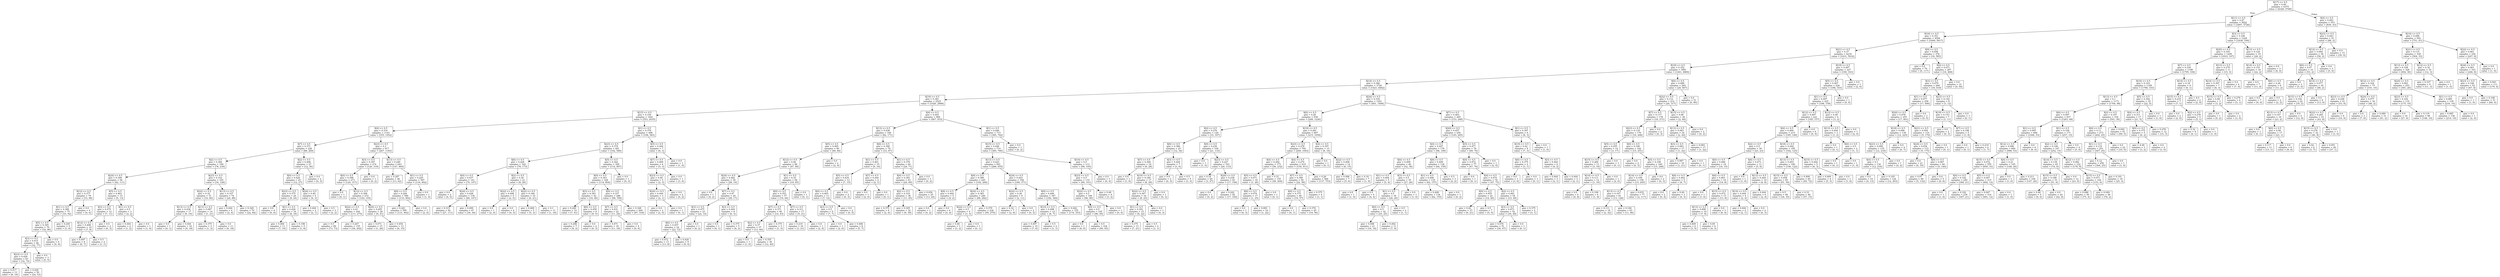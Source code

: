 digraph Tree {
node [shape=box] ;
0 [label="X[17] <= 0.5\ngini = 0.49\nsamples = 6375\nvalue = [4326, 5769]"] ;
1 [label="X[11] <= 0.5\ngini = 0.47\nsamples = 5822\nvalue = [3487, 5726]"] ;
0 -> 1 [labeldistance=2.5, labelangle=45, headlabel="True"] ;
2 [label="X[16] <= 0.5\ngini = 0.351\nsamples = 4594\nvalue = [1649, 5617]"] ;
1 -> 2 ;
3 [label="X[21] <= 0.5\ngini = 0.37\nsamples = 4218\nvalue = [1631, 5032]"] ;
2 -> 3 ;
4 [label="X[18] <= 0.5\ngini = 0.352\nsamples = 3991\nvalue = [1441, 4869]"] ;
3 -> 4 ;
5 [label="X[14] <= 0.5\ngini = 0.366\nsamples = 3726\nvalue = [1421, 4462]"] ;
4 -> 5 ;
6 [label="X[19] <= 0.5\ngini = 0.381\nsamples = 2525\nvalue = [1020, 2968]"] ;
5 -> 6 ;
7 [label="X[15] <= 0.5\ngini = 0.336\nsamples = 1641\nvalue = [553, 2035]"] ;
6 -> 7 ;
8 [label="X[4] <= 0.5\ngini = 0.316\nsamples = 1143\nvalue = [355, 1452]"] ;
7 -> 8 ;
9 [label="X[7] <= 0.5\ngini = 0.371\nsamples = 226\nvalue = [88, 269]"] ;
8 -> 9 ;
10 [label="X[2] <= 0.5\ngini = 0.366\nsamples = 199\nvalue = [76, 239]"] ;
9 -> 10 ;
11 [label="X[24] <= 0.5\ngini = 0.398\nsamples = 94\nvalue = [42, 111]"] ;
10 -> 11 ;
12 [label="X[12] <= 0.5\ngini = 0.377\nsamples = 79\nvalue = [33, 98]"] ;
11 -> 12 ;
13 [label="X[1] <= 0.5\ngini = 0.389\nsamples = 75\nvalue = [33, 92]"] ;
12 -> 13 ;
14 [label="X[5] <= 0.5\ngini = 0.395\nsamples = 70\nvalue = [32, 86]"] ;
13 -> 14 ;
15 [label="X[3] <= 0.5\ngini = 0.415\nsamples = 66\nvalue = [32, 77]"] ;
14 -> 15 ;
16 [label="X[23] <= 0.5\ngini = 0.426\nsamples = 63\nvalue = [32, 72]"] ;
15 -> 16 ;
17 [label="gini = 0.417\nsamples = 13\nvalue = [8, 19]"] ;
16 -> 17 ;
18 [label="gini = 0.429\nsamples = 50\nvalue = [24, 53]"] ;
16 -> 18 ;
19 [label="gini = 0.0\nsamples = 3\nvalue = [0, 5]"] ;
15 -> 19 ;
20 [label="gini = 0.0\nsamples = 4\nvalue = [0, 9]"] ;
14 -> 20 ;
21 [label="gini = 0.245\nsamples = 5\nvalue = [1, 6]"] ;
13 -> 21 ;
22 [label="gini = 0.0\nsamples = 4\nvalue = [0, 6]"] ;
12 -> 22 ;
23 [label="X[5] <= 0.5\ngini = 0.483\nsamples = 15\nvalue = [9, 13]"] ;
11 -> 23 ;
24 [label="X[3] <= 0.5\ngini = 0.475\nsamples = 12\nvalue = [7, 11]"] ;
23 -> 24 ;
25 [label="X[12] <= 0.5\ngini = 0.498\nsamples = 10\nvalue = [7, 8]"] ;
24 -> 25 ;
26 [label="gini = 0.497\nsamples = 8\nvalue = [6, 7]"] ;
25 -> 26 ;
27 [label="gini = 0.5\nsamples = 2\nvalue = [1, 1]"] ;
25 -> 27 ;
28 [label="gini = 0.0\nsamples = 2\nvalue = [0, 3]"] ;
24 -> 28 ;
29 [label="X[1] <= 0.5\ngini = 0.5\nsamples = 3\nvalue = [2, 2]"] ;
23 -> 29 ;
30 [label="gini = 0.444\nsamples = 2\nvalue = [1, 2]"] ;
29 -> 30 ;
31 [label="gini = 0.0\nsamples = 1\nvalue = [1, 0]"] ;
29 -> 31 ;
32 [label="X[23] <= 0.5\ngini = 0.332\nsamples = 105\nvalue = [34, 128]"] ;
10 -> 32 ;
33 [label="X[22] <= 0.5\ngini = 0.32\nsamples = 31\nvalue = [10, 40]"] ;
32 -> 33 ;
34 [label="X[13] <= 0.5\ngini = 0.436\nsamples = 17\nvalue = [9, 19]"] ;
33 -> 34 ;
35 [label="gini = 0.0\nsamples = 1\nvalue = [0, 1]"] ;
34 -> 35 ;
36 [label="gini = 0.444\nsamples = 16\nvalue = [9, 18]"] ;
34 -> 36 ;
37 [label="X[13] <= 0.5\ngini = 0.087\nsamples = 14\nvalue = [1, 21]"] ;
33 -> 37 ;
38 [label="gini = 0.375\nsamples = 3\nvalue = [1, 3]"] ;
37 -> 38 ;
39 [label="gini = 0.0\nsamples = 11\nvalue = [0, 18]"] ;
37 -> 39 ;
40 [label="X[13] <= 0.5\ngini = 0.337\nsamples = 74\nvalue = [24, 88]"] ;
32 -> 40 ;
41 [label="gini = 0.444\nsamples = 4\nvalue = [2, 4]"] ;
40 -> 41 ;
42 [label="gini = 0.329\nsamples = 70\nvalue = [22, 84]"] ;
40 -> 42 ;
43 [label="X[2] <= 0.5\ngini = 0.408\nsamples = 27\nvalue = [12, 30]"] ;
9 -> 43 ;
44 [label="X[0] <= 0.5\ngini = 0.426\nsamples = 25\nvalue = [12, 27]"] ;
43 -> 44 ;
45 [label="X[23] <= 0.5\ngini = 0.375\nsamples = 20\nvalue = [8, 24]"] ;
44 -> 45 ;
46 [label="gini = 0.0\nsamples = 4\nvalue = [0, 6]"] ;
45 -> 46 ;
47 [label="X[1] <= 0.5\ngini = 0.426\nsamples = 16\nvalue = [8, 18]"] ;
45 -> 47 ;
48 [label="gini = 0.484\nsamples = 11\nvalue = [7, 10]"] ;
47 -> 48 ;
49 [label="gini = 0.198\nsamples = 5\nvalue = [1, 8]"] ;
47 -> 49 ;
50 [label="X[24] <= 0.5\ngini = 0.49\nsamples = 5\nvalue = [4, 3]"] ;
44 -> 50 ;
51 [label="gini = 0.444\nsamples = 2\nvalue = [2, 1]"] ;
50 -> 51 ;
52 [label="gini = 0.5\nsamples = 3\nvalue = [2, 2]"] ;
50 -> 52 ;
53 [label="gini = 0.0\nsamples = 2\nvalue = [0, 3]"] ;
43 -> 53 ;
54 [label="X[23] <= 0.5\ngini = 0.3\nsamples = 917\nvalue = [267, 1183]"] ;
8 -> 54 ;
55 [label="X[3] <= 0.5\ngini = 0.397\nsamples = 274\nvalue = [120, 319]"] ;
54 -> 55 ;
56 [label="X[0] <= 0.5\ngini = 0.398\nsamples = 273\nvalue = [120, 317]"] ;
55 -> 56 ;
57 [label="gini = 0.0\nsamples = 1\nvalue = [0, 1]"] ;
56 -> 57 ;
58 [label="X[12] <= 0.5\ngini = 0.399\nsamples = 272\nvalue = [120, 316]"] ;
56 -> 58 ;
59 [label="X[22] <= 0.5\ngini = 0.41\nsamples = 244\nvalue = [111, 275]"] ;
58 -> 59 ;
60 [label="gini = 0.5\nsamples = 89\nvalue = [73, 73]"] ;
59 -> 60 ;
61 [label="gini = 0.267\nsamples = 155\nvalue = [38, 202]"] ;
59 -> 61 ;
62 [label="X[24] <= 0.5\ngini = 0.295\nsamples = 28\nvalue = [9, 41]"] ;
58 -> 62 ;
63 [label="gini = 0.071\nsamples = 15\nvalue = [1, 26]"] ;
62 -> 63 ;
64 [label="gini = 0.454\nsamples = 13\nvalue = [8, 15]"] ;
62 -> 64 ;
65 [label="gini = 0.0\nsamples = 1\nvalue = [0, 2]"] ;
55 -> 65 ;
66 [label="X[13] <= 0.5\ngini = 0.249\nsamples = 643\nvalue = [147, 864]"] ;
54 -> 66 ;
67 [label="gini = 0.287\nsamples = 46\nvalue = [13, 62]"] ;
66 -> 67 ;
68 [label="X[1] <= 0.5\ngini = 0.245\nsamples = 597\nvalue = [134, 802]"] ;
66 -> 68 ;
69 [label="X[8] <= 0.5\ngini = 0.244\nsamples = 596\nvalue = [133, 802]"] ;
68 -> 69 ;
70 [label="gini = 0.241\nsamples = 595\nvalue = [131, 802]"] ;
69 -> 70 ;
71 [label="gini = 0.0\nsamples = 1\nvalue = [2, 0]"] ;
69 -> 71 ;
72 [label="gini = 0.0\nsamples = 1\nvalue = [1, 0]"] ;
68 -> 72 ;
73 [label="X[1] <= 0.5\ngini = 0.378\nsamples = 498\nvalue = [198, 583]"] ;
7 -> 73 ;
74 [label="X[23] <= 0.5\ngini = 0.374\nsamples = 491\nvalue = [192, 580]"] ;
73 -> 74 ;
75 [label="X[6] <= 0.5\ngini = 0.428\nsamples = 162\nvalue = [78, 173]"] ;
74 -> 75 ;
76 [label="X[4] <= 0.5\ngini = 0.437\nsamples = 141\nvalue = [70, 147]"] ;
75 -> 76 ;
77 [label="gini = 0.0\nsamples = 2\nvalue = [4, 0]"] ;
76 -> 77 ;
78 [label="X[24] <= 0.5\ngini = 0.428\nsamples = 139\nvalue = [66, 147]"] ;
76 -> 78 ;
79 [label="gini = 0.315\nsamples = 92\nvalue = [27, 111]"] ;
78 -> 79 ;
80 [label="gini = 0.499\nsamples = 47\nvalue = [39, 36]"] ;
78 -> 80 ;
81 [label="X[2] <= 0.5\ngini = 0.36\nsamples = 21\nvalue = [8, 26]"] ;
75 -> 81 ;
82 [label="X[22] <= 0.5\ngini = 0.408\nsamples = 5\nvalue = [2, 5]"] ;
81 -> 82 ;
83 [label="gini = 0.0\nsamples = 1\nvalue = [2, 0]"] ;
82 -> 83 ;
84 [label="gini = 0.0\nsamples = 4\nvalue = [0, 5]"] ;
82 -> 84 ;
85 [label="X[22] <= 0.5\ngini = 0.346\nsamples = 16\nvalue = [6, 21]"] ;
81 -> 85 ;
86 [label="gini = 0.469\nsamples = 5\nvalue = [5, 3]"] ;
85 -> 86 ;
87 [label="gini = 0.1\nsamples = 11\nvalue = [1, 18]"] ;
85 -> 87 ;
88 [label="X[5] <= 0.5\ngini = 0.342\nsamples = 329\nvalue = [114, 407]"] ;
74 -> 88 ;
89 [label="X[0] <= 0.5\ngini = 0.343\nsamples = 328\nvalue = [114, 404]"] ;
88 -> 89 ;
90 [label="X[3] <= 0.5\ngini = 0.383\nsamples = 42\nvalue = [16, 46]"] ;
89 -> 90 ;
91 [label="gini = 0.249\nsamples = 33\nvalue = [7, 41]"] ;
90 -> 91 ;
92 [label="X[6] <= 0.5\ngini = 0.459\nsamples = 9\nvalue = [9, 5]"] ;
90 -> 92 ;
93 [label="gini = 0.298\nsamples = 7\nvalue = [9, 2]"] ;
92 -> 93 ;
94 [label="gini = 0.0\nsamples = 2\nvalue = [0, 3]"] ;
92 -> 94 ;
95 [label="X[4] <= 0.5\ngini = 0.337\nsamples = 286\nvalue = [98, 358]"] ;
89 -> 95 ;
96 [label="X[7] <= 0.5\ngini = 0.431\nsamples = 22\nvalue = [11, 24]"] ;
95 -> 96 ;
97 [label="gini = 0.471\nsamples = 18\nvalue = [11, 18]"] ;
96 -> 97 ;
98 [label="gini = 0.0\nsamples = 4\nvalue = [0, 6]"] ;
96 -> 98 ;
99 [label="gini = 0.328\nsamples = 264\nvalue = [87, 334]"] ;
95 -> 99 ;
100 [label="gini = 0.0\nsamples = 1\nvalue = [0, 3]"] ;
88 -> 100 ;
101 [label="X[5] <= 0.5\ngini = 0.444\nsamples = 7\nvalue = [6, 3]"] ;
73 -> 101 ;
102 [label="X[7] <= 0.5\ngini = 0.469\nsamples = 6\nvalue = [5, 3]"] ;
101 -> 102 ;
103 [label="X[23] <= 0.5\ngini = 0.48\nsamples = 5\nvalue = [2, 3]"] ;
102 -> 103 ;
104 [label="X[24] <= 0.5\ngini = 0.444\nsamples = 3\nvalue = [2, 1]"] ;
103 -> 104 ;
105 [label="gini = 0.0\nsamples = 2\nvalue = [2, 0]"] ;
104 -> 105 ;
106 [label="gini = 0.0\nsamples = 1\nvalue = [0, 1]"] ;
104 -> 106 ;
107 [label="gini = 0.0\nsamples = 2\nvalue = [0, 2]"] ;
103 -> 107 ;
108 [label="gini = 0.0\nsamples = 1\nvalue = [3, 0]"] ;
102 -> 108 ;
109 [label="gini = 0.0\nsamples = 1\nvalue = [1, 0]"] ;
101 -> 109 ;
110 [label="X[4] <= 0.5\ngini = 0.445\nsamples = 884\nvalue = [467, 933]"] ;
6 -> 110 ;
111 [label="X[13] <= 0.5\ngini = 0.438\nsamples = 169\nvalue = [82, 171]"] ;
110 -> 111 ;
112 [label="X[5] <= 0.5\ngini = 0.465\nsamples = 90\nvalue = [49, 84]"] ;
111 -> 112 ;
113 [label="X[12] <= 0.5\ngini = 0.46\nsamples = 88\nvalue = [47, 84]"] ;
112 -> 113 ;
114 [label="X[24] <= 0.5\ngini = 0.482\nsamples = 30\nvalue = [28, 19]"] ;
113 -> 114 ;
115 [label="gini = 0.0\nsamples = 1\nvalue = [0, 2]"] ;
114 -> 115 ;
116 [label="X[7] <= 0.5\ngini = 0.47\nsamples = 29\nvalue = [28, 17]"] ;
114 -> 116 ;
117 [label="X[3] <= 0.5\ngini = 0.475\nsamples = 23\nvalue = [22, 14]"] ;
116 -> 117 ;
118 [label="X[0] <= 0.5\ngini = 0.457\nsamples = 22\nvalue = [22, 12]"] ;
117 -> 118 ;
119 [label="gini = 0.472\nsamples = 13\nvalue = [13, 8]"] ;
118 -> 119 ;
120 [label="gini = 0.426\nsamples = 9\nvalue = [9, 4]"] ;
118 -> 120 ;
121 [label="gini = 0.0\nsamples = 1\nvalue = [0, 2]"] ;
117 -> 121 ;
122 [label="X[3] <= 0.5\ngini = 0.444\nsamples = 6\nvalue = [6, 3]"] ;
116 -> 122 ;
123 [label="gini = 0.0\nsamples = 1\nvalue = [0, 1]"] ;
122 -> 123 ;
124 [label="gini = 0.375\nsamples = 5\nvalue = [6, 2]"] ;
122 -> 124 ;
125 [label="X[1] <= 0.5\ngini = 0.35\nsamples = 58\nvalue = [19, 65]"] ;
113 -> 125 ;
126 [label="X[0] <= 0.5\ngini = 0.353\nsamples = 57\nvalue = [19, 64]"] ;
125 -> 126 ;
127 [label="X[7] <= 0.5\ngini = 0.371\nsamples = 40\nvalue = [14, 43]"] ;
126 -> 127 ;
128 [label="X[2] <= 0.5\ngini = 0.37\nsamples = 37\nvalue = [13, 40]"] ;
127 -> 128 ;
129 [label="gini = 0.0\nsamples = 1\nvalue = [1, 0]"] ;
128 -> 129 ;
130 [label="gini = 0.355\nsamples = 36\nvalue = [12, 40]"] ;
128 -> 130 ;
131 [label="gini = 0.375\nsamples = 3\nvalue = [1, 3]"] ;
127 -> 131 ;
132 [label="X[7] <= 0.5\ngini = 0.311\nsamples = 17\nvalue = [5, 21]"] ;
126 -> 132 ;
133 [label="gini = 0.219\nsamples = 16\nvalue = [3, 21]"] ;
132 -> 133 ;
134 [label="gini = 0.0\nsamples = 1\nvalue = [2, 0]"] ;
132 -> 134 ;
135 [label="gini = 0.0\nsamples = 1\nvalue = [0, 1]"] ;
125 -> 135 ;
136 [label="gini = 0.0\nsamples = 2\nvalue = [2, 0]"] ;
112 -> 136 ;
137 [label="X[6] <= 0.5\ngini = 0.399\nsamples = 79\nvalue = [33, 87]"] ;
111 -> 137 ;
138 [label="X[1] <= 0.5\ngini = 0.461\nsamples = 15\nvalue = [9, 16]"] ;
137 -> 138 ;
139 [label="X[5] <= 0.5\ngini = 0.434\nsamples = 13\nvalue = [7, 15]"] ;
138 -> 139 ;
140 [label="X[0] <= 0.5\ngini = 0.465\nsamples = 11\nvalue = [7, 12]"] ;
139 -> 140 ;
141 [label="X[3] <= 0.5\ngini = 0.5\nsamples = 9\nvalue = [7, 7]"] ;
140 -> 141 ;
142 [label="gini = 0.0\nsamples = 1\nvalue = [2, 0]"] ;
141 -> 142 ;
143 [label="gini = 0.486\nsamples = 8\nvalue = [5, 7]"] ;
141 -> 143 ;
144 [label="gini = 0.0\nsamples = 2\nvalue = [0, 5]"] ;
140 -> 144 ;
145 [label="gini = 0.0\nsamples = 2\nvalue = [0, 3]"] ;
139 -> 145 ;
146 [label="X[7] <= 0.5\ngini = 0.444\nsamples = 2\nvalue = [2, 1]"] ;
138 -> 146 ;
147 [label="gini = 0.0\nsamples = 1\nvalue = [2, 0]"] ;
146 -> 147 ;
148 [label="gini = 0.0\nsamples = 1\nvalue = [0, 1]"] ;
146 -> 148 ;
149 [label="X[1] <= 0.5\ngini = 0.378\nsamples = 64\nvalue = [24, 71]"] ;
137 -> 149 ;
150 [label="X[0] <= 0.5\ngini = 0.383\nsamples = 63\nvalue = [24, 69]"] ;
149 -> 150 ;
151 [label="X[2] <= 0.5\ngini = 0.316\nsamples = 38\nvalue = [11, 45]"] ;
150 -> 151 ;
152 [label="gini = 0.375\nsamples = 6\nvalue = [2, 6]"] ;
151 -> 152 ;
153 [label="gini = 0.305\nsamples = 32\nvalue = [9, 39]"] ;
151 -> 153 ;
154 [label="gini = 0.456\nsamples = 25\nvalue = [13, 24]"] ;
150 -> 154 ;
155 [label="gini = 0.0\nsamples = 1\nvalue = [0, 2]"] ;
149 -> 155 ;
156 [label="X[1] <= 0.5\ngini = 0.446\nsamples = 715\nvalue = [385, 762]"] ;
110 -> 156 ;
157 [label="X[15] <= 0.5\ngini = 0.446\nsamples = 714\nvalue = [385, 760]"] ;
156 -> 157 ;
158 [label="X[13] <= 0.5\ngini = 0.423\nsamples = 601\nvalue = [286, 655]"] ;
157 -> 158 ;
159 [label="X[9] <= 0.5\ngini = 0.389\nsamples = 245\nvalue = [102, 284]"] ;
158 -> 159 ;
160 [label="X[8] <= 0.5\ngini = 0.444\nsamples = 5\nvalue = [4, 2]"] ;
159 -> 160 ;
161 [label="gini = 0.0\nsamples = 1\nvalue = [0, 2]"] ;
160 -> 161 ;
162 [label="gini = 0.0\nsamples = 4\nvalue = [4, 0]"] ;
160 -> 162 ;
163 [label="X[24] <= 0.5\ngini = 0.383\nsamples = 240\nvalue = [98, 282]"] ;
159 -> 163 ;
164 [label="X[22] <= 0.5\ngini = 0.5\nsamples = 4\nvalue = [3, 3]"] ;
163 -> 164 ;
165 [label="gini = 0.48\nsamples = 3\nvalue = [3, 2]"] ;
164 -> 165 ;
166 [label="gini = 0.0\nsamples = 1\nvalue = [0, 1]"] ;
164 -> 166 ;
167 [label="gini = 0.379\nsamples = 236\nvalue = [95, 279]"] ;
163 -> 167 ;
168 [label="X[24] <= 0.5\ngini = 0.443\nsamples = 356\nvalue = [184, 371]"] ;
158 -> 168 ;
169 [label="X[22] <= 0.5\ngini = 0.26\nsamples = 9\nvalue = [2, 11]"] ;
168 -> 169 ;
170 [label="gini = 0.32\nsamples = 7\nvalue = [2, 8]"] ;
169 -> 170 ;
171 [label="gini = 0.0\nsamples = 2\nvalue = [0, 3]"] ;
169 -> 171 ;
172 [label="X[9] <= 0.5\ngini = 0.446\nsamples = 347\nvalue = [182, 360]"] ;
168 -> 172 ;
173 [label="X[10] <= 0.5\ngini = 0.498\nsamples = 12\nvalue = [8, 7]"] ;
172 -> 173 ;
174 [label="gini = 0.497\nsamples = 10\nvalue = [7, 6]"] ;
173 -> 174 ;
175 [label="gini = 0.5\nsamples = 2\nvalue = [1, 1]"] ;
173 -> 175 ;
176 [label="gini = 0.442\nsamples = 335\nvalue = [174, 353]"] ;
172 -> 176 ;
177 [label="X[10] <= 0.5\ngini = 0.5\nsamples = 113\nvalue = [99, 105]"] ;
157 -> 177 ;
178 [label="X[23] <= 0.5\ngini = 0.5\nsamples = 110\nvalue = [99, 101]"] ;
177 -> 178 ;
179 [label="X[22] <= 0.5\ngini = 0.5\nsamples = 106\nvalue = [96, 99]"] ;
178 -> 179 ;
180 [label="X[9] <= 0.5\ngini = 0.5\nsamples = 105\nvalue = [96, 95]"] ;
179 -> 180 ;
181 [label="gini = 0.0\nsamples = 1\nvalue = [6, 0]"] ;
180 -> 181 ;
182 [label="gini = 0.5\nsamples = 104\nvalue = [90, 95]"] ;
180 -> 182 ;
183 [label="gini = 0.0\nsamples = 1\nvalue = [0, 4]"] ;
179 -> 183 ;
184 [label="gini = 0.48\nsamples = 4\nvalue = [3, 2]"] ;
178 -> 184 ;
185 [label="gini = 0.0\nsamples = 3\nvalue = [0, 4]"] ;
177 -> 185 ;
186 [label="gini = 0.0\nsamples = 1\nvalue = [0, 2]"] ;
156 -> 186 ;
187 [label="X[24] <= 0.5\ngini = 0.334\nsamples = 1201\nvalue = [401, 1494]"] ;
5 -> 187 ;
188 [label="X[0] <= 0.5\ngini = 0.28\nsamples = 936\nvalue = [248, 1226]"] ;
187 -> 188 ;
189 [label="X[2] <= 0.5\ngini = 0.276\nsamples = 129\nvalue = [33, 167]"] ;
188 -> 189 ;
190 [label="X[6] <= 0.5\ngini = 0.386\nsamples = 25\nvalue = [12, 34]"] ;
189 -> 190 ;
191 [label="X[7] <= 0.5\ngini = 0.368\nsamples = 18\nvalue = [9, 28]"] ;
190 -> 191 ;
192 [label="gini = 0.0\nsamples = 1\nvalue = [1, 0]"] ;
191 -> 192 ;
193 [label="X[19] <= 0.5\ngini = 0.346\nsamples = 17\nvalue = [8, 28]"] ;
191 -> 193 ;
194 [label="X[22] <= 0.5\ngini = 0.367\nsamples = 16\nvalue = [8, 25]"] ;
193 -> 194 ;
195 [label="X[1] <= 0.5\ngini = 0.391\nsamples = 15\nvalue = [8, 22]"] ;
194 -> 195 ;
196 [label="gini = 0.375\nsamples = 13\nvalue = [7, 21]"] ;
195 -> 196 ;
197 [label="gini = 0.5\nsamples = 2\nvalue = [1, 1]"] ;
195 -> 197 ;
198 [label="gini = 0.0\nsamples = 1\nvalue = [0, 3]"] ;
194 -> 198 ;
199 [label="gini = 0.0\nsamples = 1\nvalue = [0, 3]"] ;
193 -> 199 ;
200 [label="X[3] <= 0.5\ngini = 0.444\nsamples = 7\nvalue = [3, 6]"] ;
190 -> 200 ;
201 [label="gini = 0.0\nsamples = 2\nvalue = [0, 3]"] ;
200 -> 201 ;
202 [label="gini = 0.5\nsamples = 5\nvalue = [3, 3]"] ;
200 -> 202 ;
203 [label="X[9] <= 0.5\ngini = 0.236\nsamples = 104\nvalue = [21, 133]"] ;
189 -> 203 ;
204 [label="gini = 0.0\nsamples = 1\nvalue = [1, 0]"] ;
203 -> 204 ;
205 [label="X[23] <= 0.5\ngini = 0.227\nsamples = 103\nvalue = [20, 133]"] ;
203 -> 205 ;
206 [label="gini = 0.18\nsamples = 20\nvalue = [3, 27]"] ;
205 -> 206 ;
207 [label="X[20] <= 0.5\ngini = 0.238\nsamples = 83\nvalue = [17, 106]"] ;
205 -> 207 ;
208 [label="gini = 0.0\nsamples = 1\nvalue = [0, 2]"] ;
207 -> 208 ;
209 [label="gini = 0.242\nsamples = 82\nvalue = [17, 104]"] ;
207 -> 209 ;
210 [label="X[19] <= 0.5\ngini = 0.281\nsamples = 807\nvalue = [215, 1059]"] ;
188 -> 210 ;
211 [label="X[23] <= 0.5\ngini = 0.278\nsamples = 792\nvalue = [209, 1043]"] ;
210 -> 211 ;
212 [label="X[4] <= 0.5\ngini = 0.292\nsamples = 173\nvalue = [50, 232]"] ;
211 -> 212 ;
213 [label="X[5] <= 0.5\ngini = 0.071\nsamples = 18\nvalue = [1, 26]"] ;
212 -> 213 ;
214 [label="X[6] <= 0.5\ngini = 0.074\nsamples = 17\nvalue = [1, 25]"] ;
213 -> 214 ;
215 [label="gini = 0.0\nsamples = 1\nvalue = [0, 3]"] ;
214 -> 215 ;
216 [label="gini = 0.083\nsamples = 16\nvalue = [1, 22]"] ;
214 -> 216 ;
217 [label="gini = 0.0\nsamples = 1\nvalue = [0, 1]"] ;
213 -> 217 ;
218 [label="gini = 0.31\nsamples = 155\nvalue = [49, 206]"] ;
212 -> 218 ;
219 [label="X[4] <= 0.5\ngini = 0.274\nsamples = 619\nvalue = [159, 811]"] ;
211 -> 219 ;
220 [label="X[7] <= 0.5\ngini = 0.399\nsamples = 50\nvalue = [22, 58]"] ;
219 -> 220 ;
221 [label="X[6] <= 0.5\ngini = 0.375\nsamples = 46\nvalue = [19, 57]"] ;
220 -> 221 ;
222 [label="gini = 0.0\nsamples = 1\nvalue = [0, 1]"] ;
221 -> 222 ;
223 [label="gini = 0.378\nsamples = 45\nvalue = [19, 56]"] ;
221 -> 223 ;
224 [label="gini = 0.375\nsamples = 4\nvalue = [3, 1]"] ;
220 -> 224 ;
225 [label="gini = 0.26\nsamples = 569\nvalue = [137, 753]"] ;
219 -> 225 ;
226 [label="X[4] <= 0.5\ngini = 0.397\nsamples = 15\nvalue = [6, 16]"] ;
210 -> 226 ;
227 [label="gini = 0.0\nsamples = 1\nvalue = [0, 1]"] ;
226 -> 227 ;
228 [label="X[22] <= 0.5\ngini = 0.408\nsamples = 14\nvalue = [6, 15]"] ;
226 -> 228 ;
229 [label="gini = 0.496\nsamples = 7\nvalue = [5, 6]"] ;
228 -> 229 ;
230 [label="gini = 0.18\nsamples = 7\nvalue = [1, 9]"] ;
228 -> 230 ;
231 [label="X[7] <= 0.5\ngini = 0.463\nsamples = 265\nvalue = [153, 268]"] ;
187 -> 231 ;
232 [label="X[20] <= 0.5\ngini = 0.457\nsamples = 256\nvalue = [145, 265]"] ;
231 -> 232 ;
233 [label="X[4] <= 0.5\ngini = 0.447\nsamples = 178\nvalue = [96, 189]"] ;
232 -> 233 ;
234 [label="X[6] <= 0.5\ngini = 0.499\nsamples = 40\nvalue = [32, 30]"] ;
233 -> 234 ;
235 [label="X[1] <= 0.5\ngini = 0.494\nsamples = 5\nvalue = [5, 4]"] ;
234 -> 235 ;
236 [label="gini = 0.0\nsamples = 1\nvalue = [1, 0]"] ;
235 -> 236 ;
237 [label="gini = 0.5\nsamples = 4\nvalue = [4, 4]"] ;
235 -> 237 ;
238 [label="X[3] <= 0.5\ngini = 0.5\nsamples = 35\nvalue = [27, 26]"] ;
234 -> 238 ;
239 [label="X[1] <= 0.5\ngini = 0.5\nsamples = 34\nvalue = [26, 26]"] ;
238 -> 239 ;
240 [label="X[0] <= 0.5\ngini = 0.5\nsamples = 32\nvalue = [25, 25]"] ;
239 -> 240 ;
241 [label="gini = 0.498\nsamples = 21\nvalue = [18, 16]"] ;
240 -> 241 ;
242 [label="gini = 0.492\nsamples = 11\nvalue = [7, 9]"] ;
240 -> 242 ;
243 [label="gini = 0.5\nsamples = 2\nvalue = [1, 1]"] ;
239 -> 243 ;
244 [label="gini = 0.0\nsamples = 1\nvalue = [1, 0]"] ;
238 -> 244 ;
245 [label="X[8] <= 0.5\ngini = 0.409\nsamples = 138\nvalue = [64, 159]"] ;
233 -> 245 ;
246 [label="X[1] <= 0.5\ngini = 0.406\nsamples = 135\nvalue = [62, 157]"] ;
245 -> 246 ;
247 [label="gini = 0.408\nsamples = 134\nvalue = [62, 155]"] ;
246 -> 247 ;
248 [label="gini = 0.0\nsamples = 1\nvalue = [0, 2]"] ;
246 -> 248 ;
249 [label="gini = 0.5\nsamples = 3\nvalue = [2, 2]"] ;
245 -> 249 ;
250 [label="X[5] <= 0.5\ngini = 0.477\nsamples = 78\nvalue = [49, 76]"] ;
232 -> 250 ;
251 [label="X[9] <= 0.5\ngini = 0.472\nsamples = 77\nvalue = [47, 76]"] ;
250 -> 251 ;
252 [label="gini = 0.0\nsamples = 1\nvalue = [0, 1]"] ;
251 -> 252 ;
253 [label="X[4] <= 0.5\ngini = 0.474\nsamples = 76\nvalue = [47, 75]"] ;
251 -> 253 ;
254 [label="X[0] <= 0.5\ngini = 0.455\nsamples = 22\nvalue = [14, 26]"] ;
253 -> 254 ;
255 [label="gini = 0.42\nsamples = 15\nvalue = [9, 21]"] ;
254 -> 255 ;
256 [label="gini = 0.5\nsamples = 7\nvalue = [5, 5]"] ;
254 -> 256 ;
257 [label="X[2] <= 0.5\ngini = 0.481\nsamples = 54\nvalue = [33, 49]"] ;
253 -> 257 ;
258 [label="X[3] <= 0.5\ngini = 0.473\nsamples = 52\nvalue = [30, 48]"] ;
257 -> 258 ;
259 [label="gini = 0.476\nsamples = 51\nvalue = [30, 47]"] ;
258 -> 259 ;
260 [label="gini = 0.0\nsamples = 1\nvalue = [0, 1]"] ;
258 -> 260 ;
261 [label="gini = 0.375\nsamples = 2\nvalue = [3, 1]"] ;
257 -> 261 ;
262 [label="gini = 0.0\nsamples = 1\nvalue = [2, 0]"] ;
250 -> 262 ;
263 [label="X[1] <= 0.5\ngini = 0.397\nsamples = 9\nvalue = [8, 3]"] ;
231 -> 263 ;
264 [label="X[19] <= 0.5\ngini = 0.42\nsamples = 8\nvalue = [7, 3]"] ;
263 -> 264 ;
265 [label="X[0] <= 0.5\ngini = 0.375\nsamples = 2\nvalue = [3, 1]"] ;
264 -> 265 ;
266 [label="gini = 0.0\nsamples = 1\nvalue = [3, 0]"] ;
265 -> 266 ;
267 [label="gini = 0.0\nsamples = 1\nvalue = [0, 1]"] ;
265 -> 267 ;
268 [label="X[3] <= 0.5\ngini = 0.444\nsamples = 6\nvalue = [4, 2]"] ;
264 -> 268 ;
269 [label="gini = 0.444\nsamples = 3\nvalue = [2, 1]"] ;
268 -> 269 ;
270 [label="gini = 0.444\nsamples = 3\nvalue = [2, 1]"] ;
268 -> 270 ;
271 [label="gini = 0.0\nsamples = 1\nvalue = [1, 0]"] ;
263 -> 271 ;
272 [label="X[6] <= 0.5\ngini = 0.089\nsamples = 265\nvalue = [20, 407]"] ;
4 -> 272 ;
273 [label="X[22] <= 0.5\ngini = 0.112\nsamples = 214\nvalue = [20, 317]"] ;
272 -> 273 ;
274 [label="X[7] <= 0.5\ngini = 0.117\nsamples = 178\nvalue = [18, 271]"] ;
273 -> 274 ;
275 [label="X[23] <= 0.5\ngini = 0.118\nsamples = 176\nvalue = [18, 268]"] ;
274 -> 275 ;
276 [label="X[5] <= 0.5\ngini = 0.255\nsamples = 14\nvalue = [3, 17]"] ;
275 -> 276 ;
277 [label="X[15] <= 0.5\ngini = 0.266\nsamples = 13\nvalue = [3, 16]"] ;
276 -> 277 ;
278 [label="X[14] <= 0.5\ngini = 0.111\nsamples = 12\nvalue = [1, 16]"] ;
277 -> 278 ;
279 [label="gini = 0.0\nsamples = 6\nvalue = [0, 8]"] ;
278 -> 279 ;
280 [label="gini = 0.198\nsamples = 6\nvalue = [1, 8]"] ;
278 -> 280 ;
281 [label="gini = 0.0\nsamples = 1\nvalue = [2, 0]"] ;
277 -> 281 ;
282 [label="gini = 0.0\nsamples = 1\nvalue = [0, 1]"] ;
276 -> 282 ;
283 [label="X[0] <= 0.5\ngini = 0.106\nsamples = 162\nvalue = [15, 251]"] ;
275 -> 283 ;
284 [label="gini = 0.0\nsamples = 2\nvalue = [0, 3]"] ;
283 -> 284 ;
285 [label="X[5] <= 0.5\ngini = 0.108\nsamples = 160\nvalue = [15, 248]"] ;
283 -> 285 ;
286 [label="X[14] <= 0.5\ngini = 0.109\nsamples = 158\nvalue = [15, 245]"] ;
285 -> 286 ;
287 [label="X[13] <= 0.5\ngini = 0.167\nsamples = 81\nvalue = [13, 128]"] ;
286 -> 287 ;
288 [label="gini = 0.111\nsamples = 18\nvalue = [2, 32]"] ;
287 -> 288 ;
289 [label="gini = 0.184\nsamples = 63\nvalue = [11, 96]"] ;
287 -> 289 ;
290 [label="gini = 0.033\nsamples = 77\nvalue = [2, 117]"] ;
286 -> 290 ;
291 [label="gini = 0.0\nsamples = 2\nvalue = [0, 3]"] ;
285 -> 291 ;
292 [label="gini = 0.0\nsamples = 2\nvalue = [0, 3]"] ;
274 -> 292 ;
293 [label="X[15] <= 0.5\ngini = 0.08\nsamples = 36\nvalue = [2, 46]"] ;
273 -> 293 ;
294 [label="X[13] <= 0.5\ngini = 0.083\nsamples = 34\nvalue = [2, 44]"] ;
293 -> 294 ;
295 [label="X[3] <= 0.5\ngini = 0.083\nsamples = 17\nvalue = [1, 22]"] ;
294 -> 295 ;
296 [label="gini = 0.087\nsamples = 16\nvalue = [1, 21]"] ;
295 -> 296 ;
297 [label="gini = 0.0\nsamples = 1\nvalue = [0, 1]"] ;
295 -> 297 ;
298 [label="gini = 0.083\nsamples = 17\nvalue = [1, 22]"] ;
294 -> 298 ;
299 [label="gini = 0.0\nsamples = 2\nvalue = [0, 2]"] ;
293 -> 299 ;
300 [label="gini = 0.0\nsamples = 51\nvalue = [0, 90]"] ;
272 -> 300 ;
301 [label="X[19] <= 0.5\ngini = 0.497\nsamples = 227\nvalue = [190, 163]"] ;
3 -> 301 ;
302 [label="X[5] <= 0.5\ngini = 0.497\nsamples = 226\nvalue = [188, 163]"] ;
301 -> 302 ;
303 [label="X[1] <= 0.5\ngini = 0.497\nsamples = 225\nvalue = [188, 159]"] ;
302 -> 303 ;
304 [label="X[12] <= 0.5\ngini = 0.497\nsamples = 221\nvalue = [185, 157]"] ;
303 -> 304 ;
305 [label="X[4] <= 0.5\ngini = 0.494\nsamples = 215\nvalue = [185, 148]"] ;
304 -> 305 ;
306 [label="X[2] <= 0.5\ngini = 0.5\nsamples = 30\nvalue = [23, 23]"] ;
305 -> 306 ;
307 [label="X[0] <= 0.5\ngini = 0.496\nsamples = 19\nvalue = [18, 15]"] ;
306 -> 307 ;
308 [label="X[6] <= 0.5\ngini = 0.463\nsamples = 5\nvalue = [4, 7]"] ;
307 -> 308 ;
309 [label="gini = 0.0\nsamples = 2\nvalue = [0, 4]"] ;
308 -> 309 ;
310 [label="gini = 0.49\nsamples = 3\nvalue = [4, 3]"] ;
308 -> 310 ;
311 [label="X[6] <= 0.5\ngini = 0.463\nsamples = 14\nvalue = [14, 8]"] ;
307 -> 311 ;
312 [label="gini = 0.0\nsamples = 1\nvalue = [1, 0]"] ;
311 -> 312 ;
313 [label="X[15] <= 0.5\ngini = 0.472\nsamples = 13\nvalue = [13, 8]"] ;
311 -> 313 ;
314 [label="X[13] <= 0.5\ngini = 0.498\nsamples = 10\nvalue = [7, 8]"] ;
313 -> 314 ;
315 [label="gini = 0.469\nsamples = 4\nvalue = [3, 5]"] ;
314 -> 315 ;
316 [label="gini = 0.49\nsamples = 6\nvalue = [4, 3]"] ;
314 -> 316 ;
317 [label="gini = 0.0\nsamples = 3\nvalue = [6, 0]"] ;
313 -> 317 ;
318 [label="X[6] <= 0.5\ngini = 0.473\nsamples = 11\nvalue = [5, 8]"] ;
306 -> 318 ;
319 [label="gini = 0.0\nsamples = 1\nvalue = [1, 0]"] ;
318 -> 319 ;
320 [label="X[13] <= 0.5\ngini = 0.444\nsamples = 10\nvalue = [4, 8]"] ;
318 -> 320 ;
321 [label="X[14] <= 0.5\ngini = 0.444\nsamples = 4\nvalue = [2, 4]"] ;
320 -> 321 ;
322 [label="gini = 0.444\nsamples = 2\nvalue = [2, 1]"] ;
321 -> 322 ;
323 [label="gini = 0.0\nsamples = 2\nvalue = [0, 3]"] ;
321 -> 323 ;
324 [label="gini = 0.444\nsamples = 6\nvalue = [2, 4]"] ;
320 -> 324 ;
325 [label="X[18] <= 0.5\ngini = 0.492\nsamples = 185\nvalue = [162, 125]"] ;
305 -> 325 ;
326 [label="X[13] <= 0.5\ngini = 0.493\nsamples = 180\nvalue = [156, 122]"] ;
325 -> 326 ;
327 [label="X[15] <= 0.5\ngini = 0.458\nsamples = 95\nvalue = [91, 50]"] ;
326 -> 327 ;
328 [label="gini = 0.5\nsamples = 49\nvalue = [34, 35]"] ;
327 -> 328 ;
329 [label="gini = 0.33\nsamples = 46\nvalue = [57, 15]"] ;
327 -> 329 ;
330 [label="gini = 0.499\nsamples = 85\nvalue = [65, 72]"] ;
326 -> 330 ;
331 [label="X[15] <= 0.5\ngini = 0.444\nsamples = 5\nvalue = [6, 3]"] ;
325 -> 331 ;
332 [label="gini = 0.469\nsamples = 4\nvalue = [5, 3]"] ;
331 -> 332 ;
333 [label="gini = 0.0\nsamples = 1\nvalue = [1, 0]"] ;
331 -> 333 ;
334 [label="gini = 0.0\nsamples = 6\nvalue = [0, 9]"] ;
304 -> 334 ;
335 [label="X[12] <= 0.5\ngini = 0.48\nsamples = 4\nvalue = [3, 2]"] ;
303 -> 335 ;
336 [label="X[13] <= 0.5\ngini = 0.444\nsamples = 3\nvalue = [1, 2]"] ;
335 -> 336 ;
337 [label="gini = 0.0\nsamples = 1\nvalue = [0, 1]"] ;
336 -> 337 ;
338 [label="X[6] <= 0.5\ngini = 0.5\nsamples = 2\nvalue = [1, 1]"] ;
336 -> 338 ;
339 [label="gini = 0.0\nsamples = 1\nvalue = [0, 1]"] ;
338 -> 339 ;
340 [label="gini = 0.0\nsamples = 1\nvalue = [1, 0]"] ;
338 -> 340 ;
341 [label="gini = 0.0\nsamples = 1\nvalue = [2, 0]"] ;
335 -> 341 ;
342 [label="gini = 0.0\nsamples = 1\nvalue = [0, 4]"] ;
302 -> 342 ;
343 [label="gini = 0.0\nsamples = 1\nvalue = [2, 0]"] ;
301 -> 343 ;
344 [label="X[9] <= 0.5\ngini = 0.058\nsamples = 376\nvalue = [18, 585]"] ;
2 -> 344 ;
345 [label="gini = 0.0\nsamples = 79\nvalue = [0, 117]"] ;
344 -> 345 ;
346 [label="X[2] <= 0.5\ngini = 0.071\nsamples = 297\nvalue = [18, 468]"] ;
344 -> 346 ;
347 [label="X[3] <= 0.5\ngini = 0.079\nsamples = 266\nvalue = [18, 418]"] ;
346 -> 347 ;
348 [label="X[1] <= 0.5\ngini = 0.077\nsamples = 258\nvalue = [17, 406]"] ;
347 -> 348 ;
349 [label="X[20] <= 0.5\ngini = 0.078\nsamples = 255\nvalue = [17, 401]"] ;
348 -> 349 ;
350 [label="X[18] <= 0.5\ngini = 0.096\nsamples = 139\nvalue = [12, 225]"] ;
349 -> 350 ;
351 [label="X[23] <= 0.5\ngini = 0.099\nsamples = 135\nvalue = [12, 218]"] ;
350 -> 351 ;
352 [label="X[4] <= 0.5\ngini = 0.1\nsamples = 134\nvalue = [12, 216]"] ;
351 -> 352 ;
353 [label="gini = 0.0\nsamples = 10\nvalue = [0, 13]"] ;
352 -> 353 ;
354 [label="gini = 0.105\nsamples = 124\nvalue = [12, 203]"] ;
352 -> 354 ;
355 [label="gini = 0.0\nsamples = 1\nvalue = [0, 2]"] ;
351 -> 355 ;
356 [label="gini = 0.0\nsamples = 4\nvalue = [0, 7]"] ;
350 -> 356 ;
357 [label="X[21] <= 0.5\ngini = 0.054\nsamples = 116\nvalue = [5, 176]"] ;
349 -> 357 ;
358 [label="X[24] <= 0.5\ngini = 0.054\nsamples = 115\nvalue = [5, 175]"] ;
357 -> 358 ;
359 [label="gini = 0.0\nsamples = 21\nvalue = [0, 35]"] ;
358 -> 359 ;
360 [label="X[6] <= 0.5\ngini = 0.067\nsamples = 94\nvalue = [5, 140]"] ;
358 -> 360 ;
361 [label="gini = 0.07\nsamples = 89\nvalue = [5, 132]"] ;
360 -> 361 ;
362 [label="gini = 0.0\nsamples = 5\nvalue = [0, 8]"] ;
360 -> 362 ;
363 [label="gini = 0.0\nsamples = 1\nvalue = [0, 1]"] ;
357 -> 363 ;
364 [label="gini = 0.0\nsamples = 3\nvalue = [0, 5]"] ;
348 -> 364 ;
365 [label="X[23] <= 0.5\ngini = 0.142\nsamples = 8\nvalue = [1, 12]"] ;
347 -> 365 ;
366 [label="X[19] <= 0.5\ngini = 0.153\nsamples = 7\nvalue = [1, 11]"] ;
365 -> 366 ;
367 [label="gini = 0.0\nsamples = 2\nvalue = [0, 3]"] ;
366 -> 367 ;
368 [label="X[7] <= 0.5\ngini = 0.198\nsamples = 5\nvalue = [1, 8]"] ;
366 -> 368 ;
369 [label="gini = 0.0\nsamples = 1\nvalue = [0, 1]"] ;
368 -> 369 ;
370 [label="gini = 0.219\nsamples = 4\nvalue = [1, 7]"] ;
368 -> 370 ;
371 [label="gini = 0.0\nsamples = 1\nvalue = [0, 1]"] ;
365 -> 371 ;
372 [label="gini = 0.0\nsamples = 31\nvalue = [0, 50]"] ;
346 -> 372 ;
373 [label="X[3] <= 0.5\ngini = 0.106\nsamples = 1228\nvalue = [1838, 109]"] ;
1 -> 373 ;
374 [label="X[20] <= 0.5\ngini = 0.105\nsamples = 1209\nvalue = [1810, 107]"] ;
373 -> 374 ;
375 [label="X[7] <= 0.5\ngini = 0.104\nsamples = 1198\nvalue = [1795, 104]"] ;
374 -> 375 ;
376 [label="X[16] <= 0.5\ngini = 0.103\nsamples = 1189\nvalue = [1786, 103]"] ;
375 -> 376 ;
377 [label="X[13] <= 0.5\ngini = 0.1\nsamples = 1171\nvalue = [1764, 98]"] ;
376 -> 377 ;
378 [label="X[6] <= 0.5\ngini = 0.097\nsamples = 837\nvalue = [1263, 68]"] ;
377 -> 378 ;
379 [label="X[1] <= 0.5\ngini = 0.095\nsamples = 666\nvalue = [1006, 53]"] ;
378 -> 379 ;
380 [label="X[12] <= 0.5\ngini = 0.096\nsamples = 660\nvalue = [998, 53]"] ;
379 -> 380 ;
381 [label="X[15] <= 0.5\ngini = 0.072\nsamples = 555\nvalue = [850, 33]"] ;
380 -> 381 ;
382 [label="X[4] <= 0.5\ngini = 0.102\nsamples = 240\nvalue = [368, 21]"] ;
381 -> 382 ;
383 [label="gini = 0.0\nsamples = 1\nvalue = [1, 0]"] ;
382 -> 383 ;
384 [label="gini = 0.102\nsamples = 239\nvalue = [367, 21]"] ;
382 -> 384 ;
385 [label="X[5] <= 0.5\ngini = 0.047\nsamples = 315\nvalue = [482, 12]"] ;
381 -> 385 ;
386 [label="gini = 0.047\nsamples = 314\nvalue = [481, 12]"] ;
385 -> 386 ;
387 [label="gini = 0.0\nsamples = 1\nvalue = [1, 0]"] ;
385 -> 387 ;
388 [label="X[4] <= 0.5\ngini = 0.21\nsamples = 105\nvalue = [148, 20]"] ;
380 -> 388 ;
389 [label="gini = 0.0\nsamples = 1\nvalue = [1, 0]"] ;
388 -> 389 ;
390 [label="gini = 0.211\nsamples = 104\nvalue = [147, 20]"] ;
388 -> 390 ;
391 [label="gini = 0.0\nsamples = 6\nvalue = [8, 0]"] ;
379 -> 391 ;
392 [label="X[1] <= 0.5\ngini = 0.104\nsamples = 171\nvalue = [257, 15]"] ;
378 -> 392 ;
393 [label="X[2] <= 0.5\ngini = 0.106\nsamples = 167\nvalue = [252, 15]"] ;
392 -> 393 ;
394 [label="X[14] <= 0.5\ngini = 0.139\nsamples = 45\nvalue = [74, 6]"] ;
393 -> 394 ;
395 [label="X[15] <= 0.5\ngini = 0.188\nsamples = 33\nvalue = [51, 6]"] ;
394 -> 395 ;
396 [label="gini = 0.48\nsamples = 9\nvalue = [9, 6]"] ;
395 -> 396 ;
397 [label="gini = 0.0\nsamples = 24\nvalue = [42, 0]"] ;
395 -> 397 ;
398 [label="gini = 0.0\nsamples = 12\nvalue = [23, 0]"] ;
394 -> 398 ;
399 [label="X[12] <= 0.5\ngini = 0.092\nsamples = 122\nvalue = [178, 9]"] ;
393 -> 399 ;
400 [label="X[15] <= 0.5\ngini = 0.073\nsamples = 104\nvalue = [153, 6]"] ;
399 -> 400 ;
401 [label="gini = 0.096\nsamples = 56\nvalue = [75, 4]"] ;
400 -> 401 ;
402 [label="gini = 0.049\nsamples = 48\nvalue = [78, 2]"] ;
400 -> 402 ;
403 [label="gini = 0.191\nsamples = 18\nvalue = [25, 3]"] ;
399 -> 403 ;
404 [label="gini = 0.0\nsamples = 4\nvalue = [5, 0]"] ;
392 -> 404 ;
405 [label="X[2] <= 0.5\ngini = 0.107\nsamples = 334\nvalue = [501, 30]"] ;
377 -> 405 ;
406 [label="X[6] <= 0.5\ngini = 0.11\nsamples = 273\nvalue = [402, 25]"] ;
405 -> 406 ;
407 [label="X[1] <= 0.5\ngini = 0.119\nsamples = 251\nvalue = [367, 25]"] ;
406 -> 407 ;
408 [label="gini = 0.12\nsamples = 250\nvalue = [364, 25]"] ;
407 -> 408 ;
409 [label="gini = 0.0\nsamples = 1\nvalue = [3, 0]"] ;
407 -> 409 ;
410 [label="gini = 0.0\nsamples = 22\nvalue = [35, 0]"] ;
406 -> 410 ;
411 [label="gini = 0.092\nsamples = 61\nvalue = [99, 5]"] ;
405 -> 411 ;
412 [label="X[5] <= 0.5\ngini = 0.302\nsamples = 18\nvalue = [22, 5]"] ;
376 -> 412 ;
413 [label="X[4] <= 0.5\ngini = 0.311\nsamples = 17\nvalue = [21, 5]"] ;
412 -> 413 ;
414 [label="X[0] <= 0.5\ngini = 0.375\nsamples = 5\nvalue = [6, 2]"] ;
413 -> 414 ;
415 [label="gini = 0.48\nsamples = 3\nvalue = [3, 2]"] ;
414 -> 415 ;
416 [label="gini = 0.0\nsamples = 2\nvalue = [3, 0]"] ;
414 -> 416 ;
417 [label="gini = 0.278\nsamples = 12\nvalue = [15, 3]"] ;
413 -> 417 ;
418 [label="gini = 0.0\nsamples = 1\nvalue = [1, 0]"] ;
412 -> 418 ;
419 [label="X[14] <= 0.5\ngini = 0.18\nsamples = 9\nvalue = [9, 1]"] ;
375 -> 419 ;
420 [label="X[15] <= 0.5\ngini = 0.219\nsamples = 7\nvalue = [7, 1]"] ;
419 -> 420 ;
421 [label="gini = 0.0\nsamples = 2\nvalue = [2, 0]"] ;
420 -> 421 ;
422 [label="X[2] <= 0.5\ngini = 0.278\nsamples = 5\nvalue = [5, 1]"] ;
420 -> 422 ;
423 [label="gini = 0.32\nsamples = 4\nvalue = [4, 1]"] ;
422 -> 423 ;
424 [label="gini = 0.0\nsamples = 1\nvalue = [1, 0]"] ;
422 -> 424 ;
425 [label="gini = 0.0\nsamples = 2\nvalue = [2, 0]"] ;
419 -> 425 ;
426 [label="X[13] <= 0.5\ngini = 0.278\nsamples = 11\nvalue = [15, 3]"] ;
374 -> 426 ;
427 [label="X[14] <= 0.5\ngini = 0.397\nsamples = 7\nvalue = [8, 3]"] ;
426 -> 427 ;
428 [label="X[15] <= 0.5\ngini = 0.48\nsamples = 3\nvalue = [3, 2]"] ;
427 -> 428 ;
429 [label="gini = 0.0\nsamples = 1\nvalue = [0, 2]"] ;
428 -> 429 ;
430 [label="gini = 0.0\nsamples = 2\nvalue = [3, 0]"] ;
428 -> 430 ;
431 [label="gini = 0.278\nsamples = 4\nvalue = [5, 1]"] ;
427 -> 431 ;
432 [label="gini = 0.0\nsamples = 4\nvalue = [7, 0]"] ;
426 -> 432 ;
433 [label="X[13] <= 0.5\ngini = 0.124\nsamples = 19\nvalue = [28, 2]"] ;
373 -> 433 ;
434 [label="X[14] <= 0.5\ngini = 0.153\nsamples = 16\nvalue = [22, 2]"] ;
433 -> 434 ;
435 [label="gini = 0.0\nsamples = 7\nvalue = [11, 0]"] ;
434 -> 435 ;
436 [label="X[6] <= 0.5\ngini = 0.26\nsamples = 9\nvalue = [11, 2]"] ;
434 -> 436 ;
437 [label="gini = 0.0\nsamples = 7\nvalue = [9, 0]"] ;
436 -> 437 ;
438 [label="gini = 0.5\nsamples = 2\nvalue = [2, 2]"] ;
436 -> 438 ;
439 [label="gini = 0.0\nsamples = 3\nvalue = [6, 0]"] ;
433 -> 439 ;
440 [label="X[4] <= 0.5\ngini = 0.093\nsamples = 553\nvalue = [839, 43]"] ;
0 -> 440 [labeldistance=2.5, labelangle=-45, headlabel="False"] ;
441 [label="X[23] <= 0.5\ngini = 0.043\nsamples = 51\nvalue = [88, 2]"] ;
440 -> 441 ;
442 [label="X[12] <= 0.5\ngini = 0.064\nsamples = 36\nvalue = [58, 2]"] ;
441 -> 442 ;
443 [label="X[6] <= 0.5\ngini = 0.07\nsamples = 33\nvalue = [53, 2]"] ;
442 -> 443 ;
444 [label="gini = 0.0\nsamples = 3\nvalue = [5, 0]"] ;
443 -> 444 ;
445 [label="X[14] <= 0.5\ngini = 0.077\nsamples = 30\nvalue = [48, 2]"] ;
443 -> 445 ;
446 [label="X[15] <= 0.5\ngini = 0.102\nsamples = 22\nvalue = [35, 2]"] ;
445 -> 446 ;
447 [label="X[13] <= 0.5\ngini = 0.147\nsamples = 18\nvalue = [23, 2]"] ;
446 -> 447 ;
448 [label="gini = 0.0\nsamples = 1\nvalue = [0, 1]"] ;
447 -> 448 ;
449 [label="X[0] <= 0.5\ngini = 0.08\nsamples = 17\nvalue = [23, 1]"] ;
447 -> 449 ;
450 [label="gini = 0.117\nsamples = 11\nvalue = [15, 1]"] ;
449 -> 450 ;
451 [label="gini = 0.0\nsamples = 6\nvalue = [8, 0]"] ;
449 -> 451 ;
452 [label="gini = 0.0\nsamples = 4\nvalue = [12, 0]"] ;
446 -> 452 ;
453 [label="gini = 0.0\nsamples = 8\nvalue = [13, 0]"] ;
445 -> 453 ;
454 [label="gini = 0.0\nsamples = 3\nvalue = [5, 0]"] ;
442 -> 454 ;
455 [label="gini = 0.0\nsamples = 15\nvalue = [30, 0]"] ;
441 -> 455 ;
456 [label="X[14] <= 0.5\ngini = 0.098\nsamples = 502\nvalue = [751, 41]"] ;
440 -> 456 ;
457 [label="X[21] <= 0.5\ngini = 0.115\nsamples = 338\nvalue = [504, 33]"] ;
456 -> 457 ;
458 [label="X[13] <= 0.5\ngini = 0.108\nsamples = 328\nvalue = [492, 30]"] ;
457 -> 458 ;
459 [label="X[12] <= 0.5\ngini = 0.164\nsamples = 75\nvalue = [101, 10]"] ;
458 -> 459 ;
460 [label="X[23] <= 0.5\ngini = 0.228\nsamples = 41\nvalue = [53, 8]"] ;
459 -> 460 ;
461 [label="X[22] <= 0.5\ngini = 0.265\nsamples = 33\nvalue = [43, 8]"] ;
460 -> 461 ;
462 [label="X[15] <= 0.5\ngini = 0.278\nsamples = 32\nvalue = [40, 8]"] ;
461 -> 462 ;
463 [label="gini = 0.42\nsamples = 6\nvalue = [3, 7]"] ;
462 -> 463 ;
464 [label="gini = 0.051\nsamples = 26\nvalue = [37, 1]"] ;
462 -> 464 ;
465 [label="gini = 0.0\nsamples = 1\nvalue = [3, 0]"] ;
461 -> 465 ;
466 [label="gini = 0.0\nsamples = 8\nvalue = [10, 0]"] ;
460 -> 466 ;
467 [label="X[24] <= 0.5\ngini = 0.077\nsamples = 34\nvalue = [48, 2]"] ;
459 -> 467 ;
468 [label="gini = 0.0\nsamples = 3\nvalue = [7, 0]"] ;
467 -> 468 ;
469 [label="gini = 0.089\nsamples = 31\nvalue = [41, 2]"] ;
467 -> 469 ;
470 [label="X[24] <= 0.5\ngini = 0.093\nsamples = 253\nvalue = [391, 20]"] ;
458 -> 470 ;
471 [label="X[23] <= 0.5\ngini = 0.102\nsamples = 114\nvalue = [175, 10]"] ;
470 -> 471 ;
472 [label="gini = 0.0\nsamples = 16\nvalue = [27, 0]"] ;
471 -> 472 ;
473 [label="gini = 0.119\nsamples = 98\nvalue = [148, 10]"] ;
471 -> 473 ;
474 [label="X[1] <= 0.5\ngini = 0.085\nsamples = 139\nvalue = [216, 10]"] ;
470 -> 474 ;
475 [label="gini = 0.085\nsamples = 138\nvalue = [214, 10]"] ;
474 -> 475 ;
476 [label="gini = 0.0\nsamples = 1\nvalue = [2, 0]"] ;
474 -> 476 ;
477 [label="X[12] <= 0.5\ngini = 0.32\nsamples = 10\nvalue = [12, 3]"] ;
457 -> 477 ;
478 [label="gini = 0.337\nsamples = 9\nvalue = [11, 3]"] ;
477 -> 478 ;
479 [label="gini = 0.0\nsamples = 1\nvalue = [1, 0]"] ;
477 -> 479 ;
480 [label="X[22] <= 0.5\ngini = 0.061\nsamples = 164\nvalue = [247, 8]"] ;
456 -> 480 ;
481 [label="X[24] <= 0.5\ngini = 0.061\nsamples = 163\nvalue = [246, 8]"] ;
480 -> 481 ;
482 [label="X[23] <= 0.5\ngini = 0.106\nsamples = 52\nvalue = [67, 4]"] ;
481 -> 482 ;
483 [label="gini = 0.0\nsamples = 1\nvalue = [1, 0]"] ;
482 -> 483 ;
484 [label="gini = 0.108\nsamples = 51\nvalue = [66, 4]"] ;
482 -> 484 ;
485 [label="gini = 0.043\nsamples = 111\nvalue = [179, 4]"] ;
481 -> 485 ;
486 [label="gini = 0.0\nsamples = 1\nvalue = [1, 0]"] ;
480 -> 486 ;
}